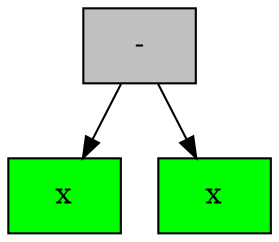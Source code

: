 digraph G {
8 [style = filled, label="-", shape = box, fillcolor="grey"];
8->9;
9 [style = filled, label="x", shape = box, fillcolor="green"];
8->10;
10 [style = filled, label="x", shape = box, fillcolor="green"];

}
